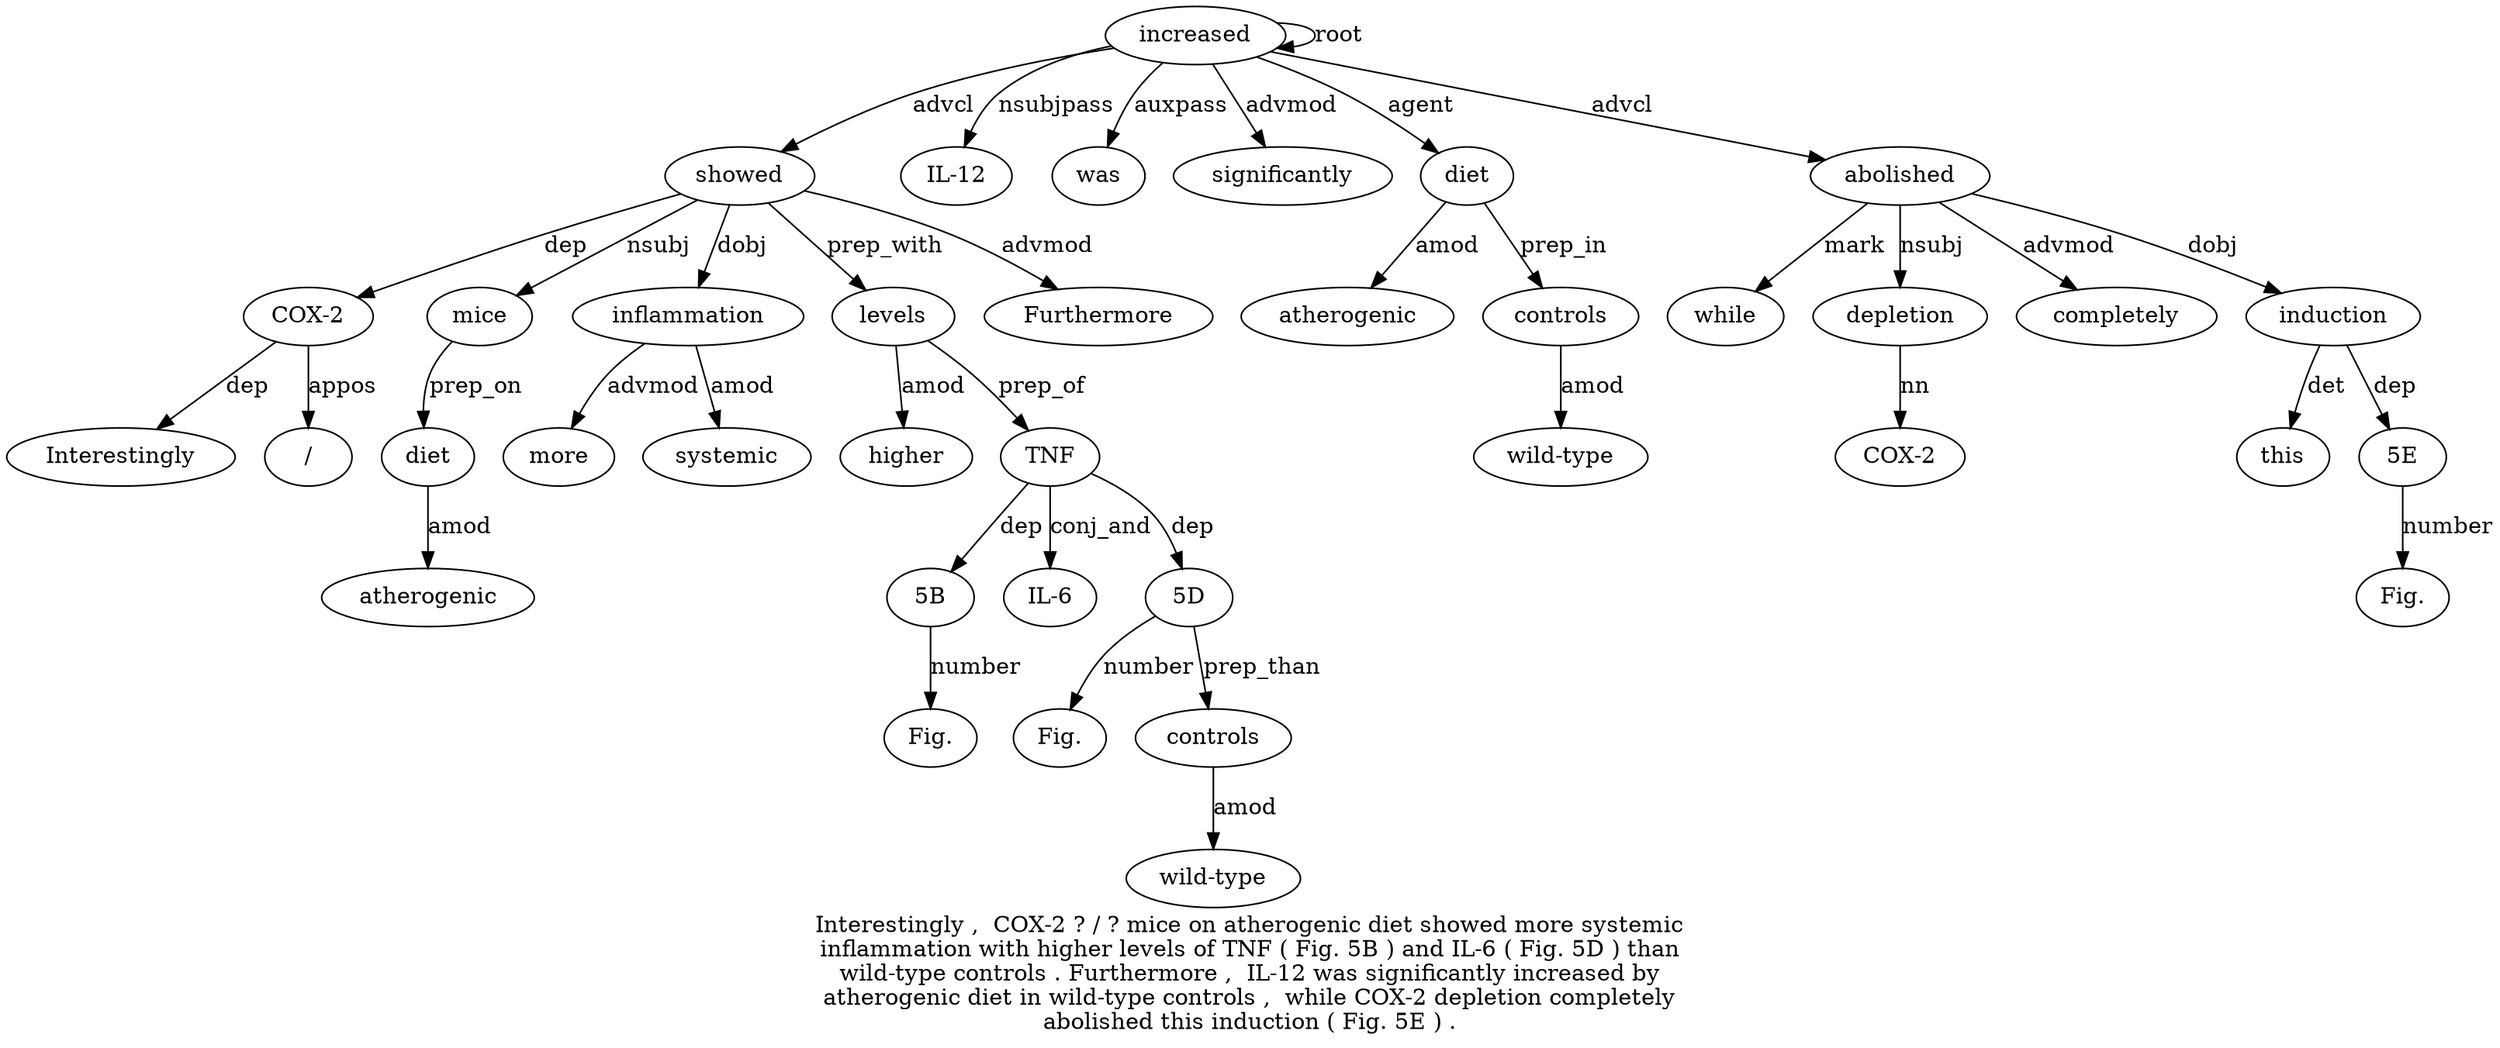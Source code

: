 digraph "Interestingly ,  COX-2 ? / ? mice on atherogenic diet showed more systemic inflammation with higher levels of TNF ( Fig. 5B ) and IL-6 ( Fig. 5D ) than wild-type controls . Furthermore ,  IL-12 was significantly increased by atherogenic diet in wild-type controls ,  while COX-2 depletion completely abolished this induction ( Fig. 5E ) ." {
label="Interestingly ,  COX-2 ? / ? mice on atherogenic diet showed more systemic
inflammation with higher levels of TNF ( Fig. 5B ) and IL-6 ( Fig. 5D ) than
wild-type controls . Furthermore ,  IL-12 was significantly increased by
atherogenic diet in wild-type controls ,  while COX-2 depletion completely
abolished this induction ( Fig. 5E ) .";
"COX-23" [style=filled, fillcolor=white, label="COX-2"];
Interestingly1 [style=filled, fillcolor=white, label=Interestingly];
"COX-23" -> Interestingly1  [label=dep];
showed11 [style=filled, fillcolor=white, label=showed];
showed11 -> "COX-23"  [label=dep];
"/5" [style=filled, fillcolor=white, label="/"];
"COX-23" -> "/5"  [label=appos];
mice7 [style=filled, fillcolor=white, label=mice];
showed11 -> mice7  [label=nsubj];
diet10 [style=filled, fillcolor=white, label=diet];
atherogenic9 [style=filled, fillcolor=white, label=atherogenic];
diet10 -> atherogenic9  [label=amod];
mice7 -> diet10  [label=prep_on];
increased39 [style=filled, fillcolor=white, label=increased];
increased39 -> showed11  [label=advcl];
inflammation14 [style=filled, fillcolor=white, label=inflammation];
more12 [style=filled, fillcolor=white, label=more];
inflammation14 -> more12  [label=advmod];
systemic13 [style=filled, fillcolor=white, label=systemic];
inflammation14 -> systemic13  [label=amod];
showed11 -> inflammation14  [label=dobj];
levels17 [style=filled, fillcolor=white, label=levels];
higher16 [style=filled, fillcolor=white, label=higher];
levels17 -> higher16  [label=amod];
showed11 -> levels17  [label=prep_with];
TNF19 [style=filled, fillcolor=white, label=TNF];
levels17 -> TNF19  [label=prep_of];
"5B22" [style=filled, fillcolor=white, label="5B"];
"Fig.21" [style=filled, fillcolor=white, label="Fig."];
"5B22" -> "Fig.21"  [label=number];
TNF19 -> "5B22"  [label=dep];
"IL-625" [style=filled, fillcolor=white, label="IL-6"];
TNF19 -> "IL-625"  [label=conj_and];
"5D28" [style=filled, fillcolor=white, label="5D"];
"Fig.27" [style=filled, fillcolor=white, label="Fig."];
"5D28" -> "Fig.27"  [label=number];
TNF19 -> "5D28"  [label=dep];
controls32 [style=filled, fillcolor=white, label=controls];
"wild-type31" [style=filled, fillcolor=white, label="wild-type"];
controls32 -> "wild-type31"  [label=amod];
"5D28" -> controls32  [label=prep_than];
Furthermore34 [style=filled, fillcolor=white, label=Furthermore];
showed11 -> Furthermore34  [label=advmod];
"IL-1236" [style=filled, fillcolor=white, label="IL-12"];
increased39 -> "IL-1236"  [label=nsubjpass];
was37 [style=filled, fillcolor=white, label=was];
increased39 -> was37  [label=auxpass];
significantly38 [style=filled, fillcolor=white, label=significantly];
increased39 -> significantly38  [label=advmod];
increased39 -> increased39  [label=root];
diet42 [style=filled, fillcolor=white, label=diet];
atherogenic41 [style=filled, fillcolor=white, label=atherogenic];
diet42 -> atherogenic41  [label=amod];
increased39 -> diet42  [label=agent];
controls45 [style=filled, fillcolor=white, label=controls];
"wild-type44" [style=filled, fillcolor=white, label="wild-type"];
controls45 -> "wild-type44"  [label=amod];
diet42 -> controls45  [label=prep_in];
abolished51 [style=filled, fillcolor=white, label=abolished];
while47 [style=filled, fillcolor=white, label=while];
abolished51 -> while47  [label=mark];
depletion49 [style=filled, fillcolor=white, label=depletion];
"COX-248" [style=filled, fillcolor=white, label="COX-2"];
depletion49 -> "COX-248"  [label=nn];
abolished51 -> depletion49  [label=nsubj];
completely50 [style=filled, fillcolor=white, label=completely];
abolished51 -> completely50  [label=advmod];
increased39 -> abolished51  [label=advcl];
induction53 [style=filled, fillcolor=white, label=induction];
this52 [style=filled, fillcolor=white, label=this];
induction53 -> this52  [label=det];
abolished51 -> induction53  [label=dobj];
"5E56" [style=filled, fillcolor=white, label="5E"];
"Fig.55" [style=filled, fillcolor=white, label="Fig."];
"5E56" -> "Fig.55"  [label=number];
induction53 -> "5E56"  [label=dep];
}
